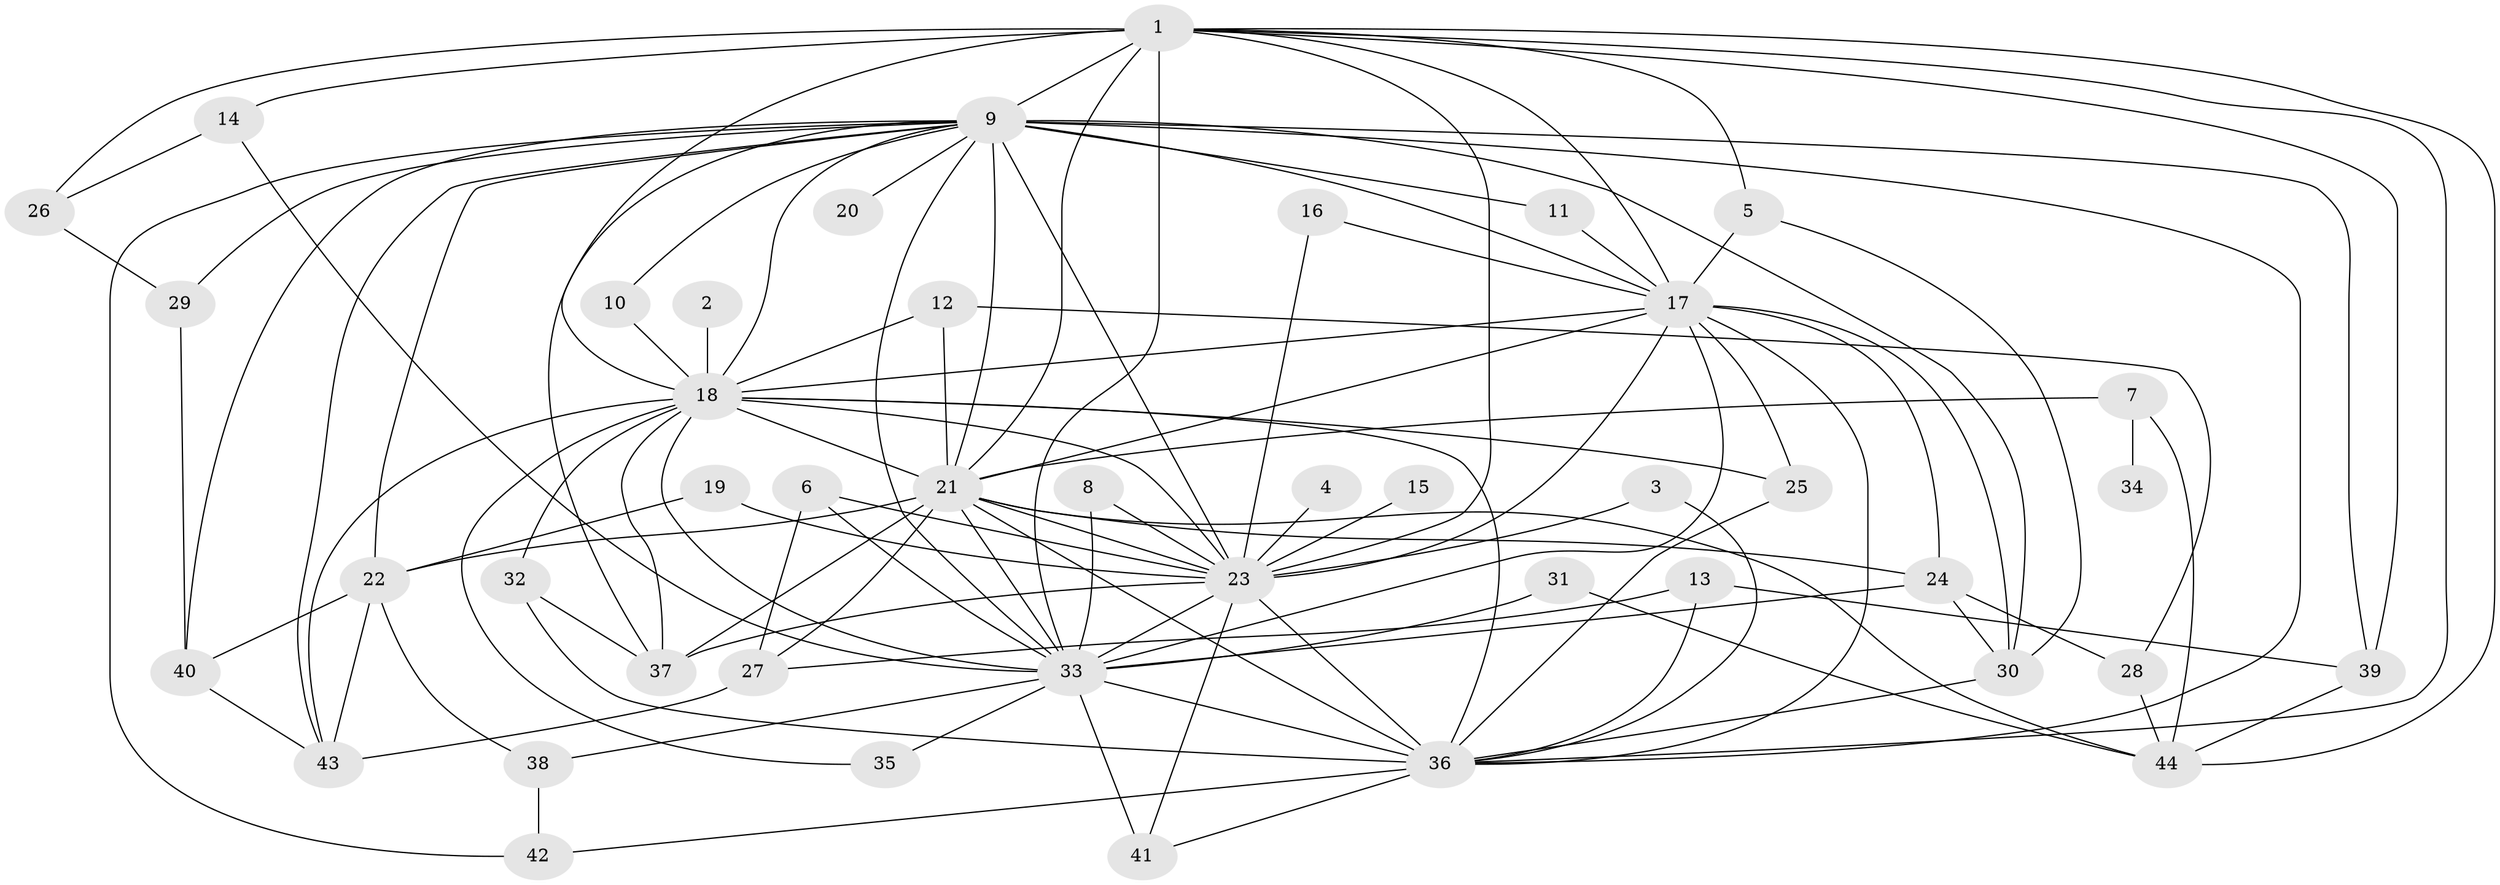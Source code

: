 // original degree distribution, {23: 0.011494252873563218, 11: 0.011494252873563218, 19: 0.022988505747126436, 15: 0.022988505747126436, 17: 0.011494252873563218, 24: 0.022988505747126436, 22: 0.011494252873563218, 3: 0.1839080459770115, 8: 0.011494252873563218, 2: 0.5517241379310345, 5: 0.034482758620689655, 7: 0.022988505747126436, 4: 0.08045977011494253}
// Generated by graph-tools (version 1.1) at 2025/01/03/09/25 03:01:27]
// undirected, 44 vertices, 112 edges
graph export_dot {
graph [start="1"]
  node [color=gray90,style=filled];
  1;
  2;
  3;
  4;
  5;
  6;
  7;
  8;
  9;
  10;
  11;
  12;
  13;
  14;
  15;
  16;
  17;
  18;
  19;
  20;
  21;
  22;
  23;
  24;
  25;
  26;
  27;
  28;
  29;
  30;
  31;
  32;
  33;
  34;
  35;
  36;
  37;
  38;
  39;
  40;
  41;
  42;
  43;
  44;
  1 -- 5 [weight=1.0];
  1 -- 9 [weight=4.0];
  1 -- 14 [weight=1.0];
  1 -- 17 [weight=2.0];
  1 -- 18 [weight=2.0];
  1 -- 21 [weight=2.0];
  1 -- 23 [weight=2.0];
  1 -- 26 [weight=2.0];
  1 -- 33 [weight=2.0];
  1 -- 36 [weight=4.0];
  1 -- 39 [weight=1.0];
  1 -- 44 [weight=1.0];
  2 -- 18 [weight=1.0];
  3 -- 23 [weight=1.0];
  3 -- 36 [weight=1.0];
  4 -- 23 [weight=1.0];
  5 -- 17 [weight=1.0];
  5 -- 30 [weight=1.0];
  6 -- 23 [weight=1.0];
  6 -- 27 [weight=1.0];
  6 -- 33 [weight=1.0];
  7 -- 21 [weight=1.0];
  7 -- 34 [weight=2.0];
  7 -- 44 [weight=1.0];
  8 -- 23 [weight=1.0];
  8 -- 33 [weight=2.0];
  9 -- 10 [weight=1.0];
  9 -- 11 [weight=1.0];
  9 -- 17 [weight=1.0];
  9 -- 18 [weight=1.0];
  9 -- 20 [weight=1.0];
  9 -- 21 [weight=1.0];
  9 -- 22 [weight=1.0];
  9 -- 23 [weight=1.0];
  9 -- 29 [weight=1.0];
  9 -- 30 [weight=1.0];
  9 -- 33 [weight=1.0];
  9 -- 36 [weight=2.0];
  9 -- 37 [weight=1.0];
  9 -- 39 [weight=1.0];
  9 -- 40 [weight=1.0];
  9 -- 42 [weight=2.0];
  9 -- 43 [weight=1.0];
  10 -- 18 [weight=1.0];
  11 -- 17 [weight=1.0];
  12 -- 18 [weight=1.0];
  12 -- 21 [weight=1.0];
  12 -- 28 [weight=1.0];
  13 -- 27 [weight=1.0];
  13 -- 36 [weight=2.0];
  13 -- 39 [weight=1.0];
  14 -- 26 [weight=1.0];
  14 -- 33 [weight=1.0];
  15 -- 23 [weight=1.0];
  16 -- 17 [weight=1.0];
  16 -- 23 [weight=1.0];
  17 -- 18 [weight=2.0];
  17 -- 21 [weight=2.0];
  17 -- 23 [weight=1.0];
  17 -- 24 [weight=1.0];
  17 -- 25 [weight=1.0];
  17 -- 30 [weight=1.0];
  17 -- 33 [weight=1.0];
  17 -- 36 [weight=2.0];
  18 -- 21 [weight=1.0];
  18 -- 23 [weight=1.0];
  18 -- 25 [weight=1.0];
  18 -- 32 [weight=2.0];
  18 -- 33 [weight=2.0];
  18 -- 35 [weight=1.0];
  18 -- 36 [weight=4.0];
  18 -- 37 [weight=1.0];
  18 -- 43 [weight=2.0];
  19 -- 22 [weight=1.0];
  19 -- 23 [weight=1.0];
  21 -- 22 [weight=1.0];
  21 -- 23 [weight=2.0];
  21 -- 24 [weight=1.0];
  21 -- 27 [weight=1.0];
  21 -- 33 [weight=1.0];
  21 -- 36 [weight=2.0];
  21 -- 37 [weight=1.0];
  21 -- 44 [weight=1.0];
  22 -- 38 [weight=1.0];
  22 -- 40 [weight=1.0];
  22 -- 43 [weight=2.0];
  23 -- 33 [weight=3.0];
  23 -- 36 [weight=2.0];
  23 -- 37 [weight=1.0];
  23 -- 41 [weight=1.0];
  24 -- 28 [weight=1.0];
  24 -- 30 [weight=1.0];
  24 -- 33 [weight=1.0];
  25 -- 36 [weight=1.0];
  26 -- 29 [weight=1.0];
  27 -- 43 [weight=2.0];
  28 -- 44 [weight=1.0];
  29 -- 40 [weight=1.0];
  30 -- 36 [weight=1.0];
  31 -- 33 [weight=1.0];
  31 -- 44 [weight=1.0];
  32 -- 36 [weight=1.0];
  32 -- 37 [weight=1.0];
  33 -- 35 [weight=1.0];
  33 -- 36 [weight=3.0];
  33 -- 38 [weight=1.0];
  33 -- 41 [weight=1.0];
  36 -- 41 [weight=1.0];
  36 -- 42 [weight=2.0];
  38 -- 42 [weight=1.0];
  39 -- 44 [weight=1.0];
  40 -- 43 [weight=1.0];
}
